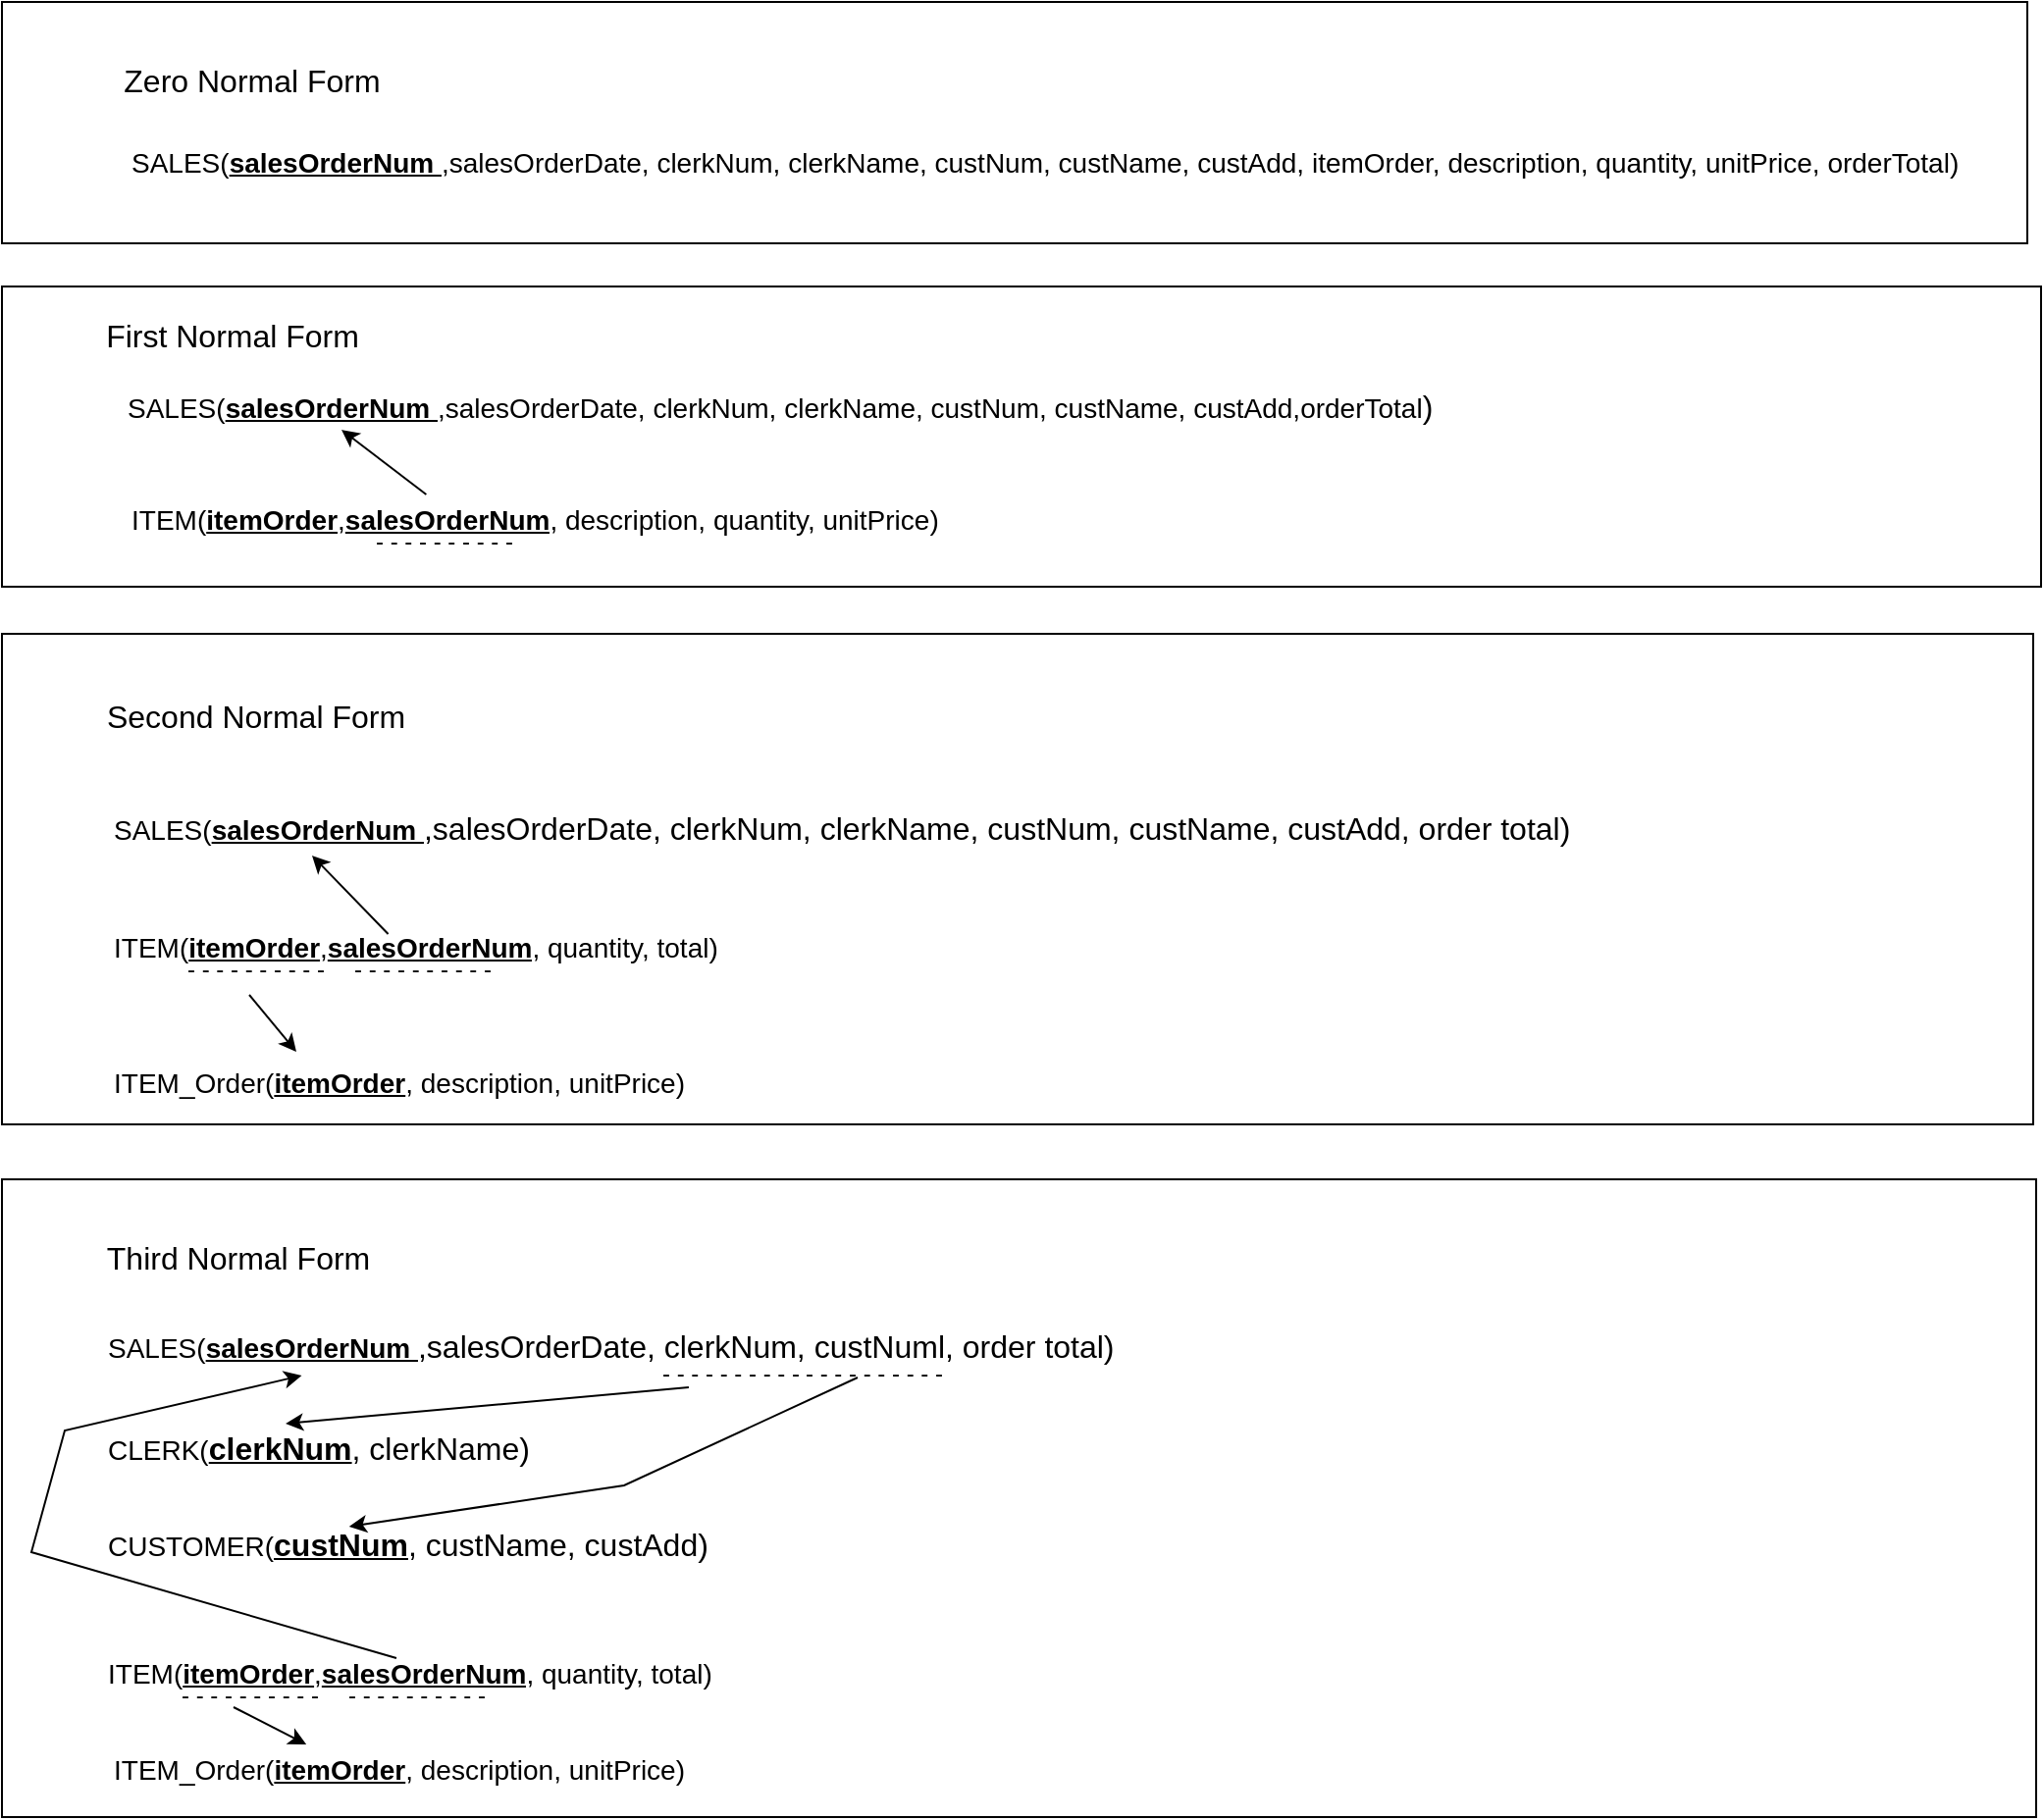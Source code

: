 <mxfile version="22.0.8" type="device" pages="2">
  <diagram name="Page-1" id="eXiEzQVkJy81J5IJlvif">
    <mxGraphModel dx="2487" dy="1729" grid="0" gridSize="10" guides="1" tooltips="1" connect="1" arrows="1" fold="1" page="0" pageScale="1" pageWidth="850" pageHeight="1100" math="0" shadow="0">
      <root>
        <mxCell id="0" />
        <mxCell id="1" parent="0" />
        <mxCell id="ymbQh8h9eZ7FFgEjYsCY-1" value="&lt;font style=&quot;font-size: 14px;&quot;&gt;SALES(&lt;u style=&quot;font-weight: bold;&quot;&gt;salesOrderNum&amp;nbsp;&lt;/u&gt;,salesOrderDate, clerkNum, clerkName, custNum, custName, custAdd, itemOrder, description, quantity, unitPrice, orderTotal)&lt;/font&gt;" style="text;html=1;align=left;verticalAlign=middle;resizable=0;points=[];autosize=1;strokeColor=none;fillColor=none;" vertex="1" parent="1">
          <mxGeometry x="-648" y="-727" width="949" height="29" as="geometry" />
        </mxCell>
        <mxCell id="ymbQh8h9eZ7FFgEjYsCY-4" value="&lt;font size=&quot;3&quot;&gt;Zero Normal Form&lt;/font&gt;" style="text;html=1;align=center;verticalAlign=middle;resizable=0;points=[];autosize=1;strokeColor=none;fillColor=none;" vertex="1" parent="1">
          <mxGeometry x="-660" y="-770" width="149" height="31" as="geometry" />
        </mxCell>
        <mxCell id="ymbQh8h9eZ7FFgEjYsCY-5" value="&lt;font style=&quot;font-size: 14px;&quot;&gt;&lt;span style=&quot;color: rgb(0, 0, 0); font-family: Helvetica; font-style: normal; font-variant-ligatures: normal; font-variant-caps: normal; font-weight: 400; letter-spacing: normal; orphans: 2; text-align: center; text-indent: 0px; text-transform: none; widows: 2; word-spacing: 0px; -webkit-text-stroke-width: 0px; background-color: rgb(255, 255, 255); text-decoration-thickness: initial; text-decoration-style: initial; text-decoration-color: initial; float: none; display: inline !important;&quot;&gt;SALES(&lt;/span&gt;&lt;u style=&quot;border-color: var(--border-color); color: rgb(0, 0, 0); font-family: Helvetica; font-style: normal; font-variant-ligatures: normal; font-variant-caps: normal; letter-spacing: normal; orphans: 2; text-align: center; text-indent: 0px; text-transform: none; widows: 2; word-spacing: 0px; -webkit-text-stroke-width: 0px; background-color: rgb(255, 255, 255); font-weight: bold;&quot;&gt;salesOrderNum&amp;nbsp;&lt;/u&gt;&lt;/font&gt;&lt;span style=&quot;color: rgb(0, 0, 0); font-family: Helvetica; font-style: normal; font-variant-ligatures: normal; font-variant-caps: normal; letter-spacing: normal; orphans: 2; text-align: center; text-indent: 0px; text-transform: none; widows: 2; word-spacing: 0px; -webkit-text-stroke-width: 0px; background-color: rgb(255, 255, 255); text-decoration-thickness: initial; text-decoration-style: initial; text-decoration-color: initial; float: none; display: inline !important;&quot;&gt;&lt;font style=&quot;&quot;&gt;&lt;font style=&quot;font-size: 14px;&quot;&gt;,salesOrderDate, clerkNum, clerkName, custNum, custName, custAdd,&lt;/font&gt;&lt;font style=&quot;font-size: 14px;&quot;&gt;orderTotal&lt;/font&gt;&lt;font size=&quot;3&quot; style=&quot;&quot;&gt;)&lt;br&gt;&lt;br&gt;&lt;br&gt;&lt;br&gt;&lt;/font&gt;&lt;/font&gt;&lt;br&gt;&lt;/span&gt;" style="text;whiteSpace=wrap;html=1;" vertex="1" parent="1">
          <mxGeometry x="-650" y="-604" width="757" height="45" as="geometry" />
        </mxCell>
        <mxCell id="ymbQh8h9eZ7FFgEjYsCY-6" value="&lt;font style=&quot;font-size: 14px;&quot;&gt;&lt;font style=&quot;border-color: var(--border-color); color: rgb(0, 0, 0); font-family: Helvetica; font-style: normal; font-variant-ligatures: normal; font-variant-caps: normal; font-weight: 400; letter-spacing: normal; orphans: 2; text-align: center; text-indent: 0px; text-transform: none; widows: 2; word-spacing: 0px; -webkit-text-stroke-width: 0px; background-color: rgb(255, 255, 255); text-decoration-thickness: initial; text-decoration-style: initial; text-decoration-color: initial;&quot;&gt;ITEM(&lt;b style=&quot;border-color: var(--border-color);&quot;&gt;&lt;u style=&quot;border-color: var(--border-color);&quot;&gt;itemOrder&lt;/u&gt;&lt;/b&gt;,&lt;/font&gt;&lt;u style=&quot;border-color: var(--border-color); color: rgb(0, 0, 0); font-family: Helvetica; font-style: normal; font-variant-ligatures: normal; font-variant-caps: normal; letter-spacing: normal; orphans: 2; text-align: center; text-indent: 0px; text-transform: none; widows: 2; word-spacing: 0px; -webkit-text-stroke-width: 0px; background-color: rgb(255, 255, 255); font-weight: bold;&quot;&gt;salesOrderNum&lt;/u&gt;&lt;font style=&quot;border-color: var(--border-color); color: rgb(0, 0, 0); font-family: Helvetica; font-style: normal; font-variant-ligatures: normal; font-variant-caps: normal; font-weight: 400; letter-spacing: normal; orphans: 2; text-align: center; text-indent: 0px; text-transform: none; widows: 2; word-spacing: 0px; -webkit-text-stroke-width: 0px; background-color: rgb(255, 255, 255); text-decoration-thickness: initial; text-decoration-style: initial; text-decoration-color: initial;&quot;&gt;, description, quantity, unitPrice)&lt;/font&gt;&lt;/font&gt;" style="text;whiteSpace=wrap;html=1;" vertex="1" parent="1">
          <mxGeometry x="-648" y="-545" width="464" height="39" as="geometry" />
        </mxCell>
        <mxCell id="ymbQh8h9eZ7FFgEjYsCY-7" value="&lt;font size=&quot;3&quot;&gt;First Normal Form&lt;/font&gt;" style="text;html=1;align=center;verticalAlign=middle;resizable=0;points=[];autosize=1;strokeColor=none;fillColor=none;" vertex="1" parent="1">
          <mxGeometry x="-669" y="-640" width="147" height="31" as="geometry" />
        </mxCell>
        <mxCell id="ymbQh8h9eZ7FFgEjYsCY-8" value="- - - - - - - - - -" style="text;html=1;align=center;verticalAlign=middle;resizable=0;points=[];autosize=1;strokeColor=none;fillColor=none;" vertex="1" parent="1">
          <mxGeometry x="-531" y="-532" width="88" height="26" as="geometry" />
        </mxCell>
        <mxCell id="ymbQh8h9eZ7FFgEjYsCY-14" value="&lt;font size=&quot;3&quot;&gt;Second Normal Form&lt;/font&gt;" style="text;html=1;align=center;verticalAlign=middle;resizable=0;points=[];autosize=1;strokeColor=none;fillColor=none;" vertex="1" parent="1">
          <mxGeometry x="-668" y="-446" width="170" height="31" as="geometry" />
        </mxCell>
        <mxCell id="ymbQh8h9eZ7FFgEjYsCY-15" value="&lt;font style=&quot;font-size: 14px;&quot;&gt;&lt;span style=&quot;color: rgb(0, 0, 0); font-family: Helvetica; font-style: normal; font-variant-ligatures: normal; font-variant-caps: normal; font-weight: 400; letter-spacing: normal; orphans: 2; text-align: center; text-indent: 0px; text-transform: none; widows: 2; word-spacing: 0px; -webkit-text-stroke-width: 0px; background-color: rgb(255, 255, 255); text-decoration-thickness: initial; text-decoration-style: initial; text-decoration-color: initial; float: none; display: inline !important;&quot;&gt;SALES(&lt;/span&gt;&lt;u style=&quot;border-color: var(--border-color); color: rgb(0, 0, 0); font-family: Helvetica; font-style: normal; font-variant-ligatures: normal; font-variant-caps: normal; letter-spacing: normal; orphans: 2; text-align: center; text-indent: 0px; text-transform: none; widows: 2; word-spacing: 0px; -webkit-text-stroke-width: 0px; background-color: rgb(255, 255, 255); font-weight: bold;&quot;&gt;salesOrderNum&amp;nbsp;&lt;/u&gt;&lt;/font&gt;&lt;span style=&quot;color: rgb(0, 0, 0); font-family: Helvetica; font-style: normal; font-variant-ligatures: normal; font-variant-caps: normal; letter-spacing: normal; orphans: 2; text-align: center; text-indent: 0px; text-transform: none; widows: 2; word-spacing: 0px; -webkit-text-stroke-width: 0px; background-color: rgb(255, 255, 255); text-decoration-thickness: initial; text-decoration-style: initial; text-decoration-color: initial; float: none; display: inline !important;&quot;&gt;&lt;font style=&quot;&quot;&gt;&lt;font size=&quot;3&quot; style=&quot;&quot;&gt;,salesOrderDate, clerkNum, clerkName, custNum, custName, custAdd, order total)&lt;br&gt;&lt;br&gt;&lt;br&gt;&lt;br&gt;&lt;/font&gt;&lt;/font&gt;&lt;br&gt;&lt;/span&gt;" style="text;whiteSpace=wrap;html=1;" vertex="1" parent="1">
          <mxGeometry x="-657" y="-389" width="810" height="45" as="geometry" />
        </mxCell>
        <mxCell id="ymbQh8h9eZ7FFgEjYsCY-16" value="&lt;font style=&quot;font-size: 14px;&quot;&gt;&lt;font style=&quot;border-color: var(--border-color); color: rgb(0, 0, 0); font-family: Helvetica; font-style: normal; font-variant-ligatures: normal; font-variant-caps: normal; font-weight: 400; letter-spacing: normal; orphans: 2; text-align: center; text-indent: 0px; text-transform: none; widows: 2; word-spacing: 0px; -webkit-text-stroke-width: 0px; background-color: rgb(255, 255, 255); text-decoration-thickness: initial; text-decoration-style: initial; text-decoration-color: initial;&quot;&gt;ITEM_Order(&lt;b style=&quot;border-color: var(--border-color);&quot;&gt;&lt;u style=&quot;border-color: var(--border-color);&quot;&gt;itemOrder&lt;/u&gt;&lt;/b&gt;&lt;/font&gt;&lt;font style=&quot;border-color: var(--border-color); color: rgb(0, 0, 0); font-family: Helvetica; font-style: normal; font-variant-ligatures: normal; font-variant-caps: normal; font-weight: 400; letter-spacing: normal; orphans: 2; text-align: center; text-indent: 0px; text-transform: none; widows: 2; word-spacing: 0px; -webkit-text-stroke-width: 0px; background-color: rgb(255, 255, 255); text-decoration-thickness: initial; text-decoration-style: initial; text-decoration-color: initial;&quot;&gt;, description, unitPrice)&lt;/font&gt;&lt;/font&gt;" style="text;whiteSpace=wrap;html=1;" vertex="1" parent="1">
          <mxGeometry x="-657" y="-258" width="439" height="39" as="geometry" />
        </mxCell>
        <mxCell id="ymbQh8h9eZ7FFgEjYsCY-17" value="&lt;font style=&quot;font-size: 14px;&quot;&gt;&lt;font style=&quot;border-color: var(--border-color); color: rgb(0, 0, 0); font-family: Helvetica; font-style: normal; font-variant-ligatures: normal; font-variant-caps: normal; font-weight: 400; letter-spacing: normal; orphans: 2; text-align: center; text-indent: 0px; text-transform: none; widows: 2; word-spacing: 0px; -webkit-text-stroke-width: 0px; background-color: rgb(255, 255, 255); text-decoration-thickness: initial; text-decoration-style: initial; text-decoration-color: initial;&quot;&gt;ITEM(&lt;b style=&quot;border-color: var(--border-color);&quot;&gt;&lt;u style=&quot;border-color: var(--border-color);&quot;&gt;itemOrder&lt;/u&gt;&lt;/b&gt;,&lt;/font&gt;&lt;u style=&quot;border-color: var(--border-color); color: rgb(0, 0, 0); font-family: Helvetica; font-style: normal; font-variant-ligatures: normal; font-variant-caps: normal; letter-spacing: normal; orphans: 2; text-align: center; text-indent: 0px; text-transform: none; widows: 2; word-spacing: 0px; -webkit-text-stroke-width: 0px; background-color: rgb(255, 255, 255); font-weight: bold;&quot;&gt;salesOrderNum&lt;/u&gt;&lt;font style=&quot;border-color: var(--border-color); color: rgb(0, 0, 0); font-family: Helvetica; font-style: normal; font-variant-ligatures: normal; font-variant-caps: normal; font-weight: 400; letter-spacing: normal; orphans: 2; text-align: center; text-indent: 0px; text-transform: none; widows: 2; word-spacing: 0px; -webkit-text-stroke-width: 0px; background-color: rgb(255, 255, 255); text-decoration-thickness: initial; text-decoration-style: initial; text-decoration-color: initial;&quot;&gt;, quantity, total)&lt;/font&gt;&lt;/font&gt;" style="text;whiteSpace=wrap;html=1;" vertex="1" parent="1">
          <mxGeometry x="-657" y="-327" width="439" height="39" as="geometry" />
        </mxCell>
        <mxCell id="ymbQh8h9eZ7FFgEjYsCY-18" value="- - - - - - - - - -" style="text;html=1;align=center;verticalAlign=middle;resizable=0;points=[];autosize=1;strokeColor=none;fillColor=none;" vertex="1" parent="1">
          <mxGeometry x="-542" y="-314" width="88" height="26" as="geometry" />
        </mxCell>
        <mxCell id="ymbQh8h9eZ7FFgEjYsCY-19" value="- - - - - - - - - -" style="text;html=1;align=center;verticalAlign=middle;resizable=0;points=[];autosize=1;strokeColor=none;fillColor=none;" vertex="1" parent="1">
          <mxGeometry x="-627" y="-314" width="88" height="26" as="geometry" />
        </mxCell>
        <mxCell id="ymbQh8h9eZ7FFgEjYsCY-20" value="&lt;font size=&quot;3&quot;&gt;Third Normal Form&lt;/font&gt;" style="text;html=1;align=center;verticalAlign=middle;resizable=0;points=[];autosize=1;strokeColor=none;fillColor=none;" vertex="1" parent="1">
          <mxGeometry x="-668" y="-170" width="152" height="31" as="geometry" />
        </mxCell>
        <mxCell id="ymbQh8h9eZ7FFgEjYsCY-21" value="&lt;font style=&quot;font-size: 14px;&quot;&gt;&lt;span style=&quot;color: rgb(0, 0, 0); font-family: Helvetica; font-style: normal; font-variant-ligatures: normal; font-variant-caps: normal; font-weight: 400; letter-spacing: normal; orphans: 2; text-align: center; text-indent: 0px; text-transform: none; widows: 2; word-spacing: 0px; -webkit-text-stroke-width: 0px; background-color: rgb(255, 255, 255); text-decoration-thickness: initial; text-decoration-style: initial; text-decoration-color: initial; float: none; display: inline !important;&quot;&gt;SALES(&lt;/span&gt;&lt;u style=&quot;border-color: var(--border-color); color: rgb(0, 0, 0); font-family: Helvetica; font-style: normal; font-variant-ligatures: normal; font-variant-caps: normal; letter-spacing: normal; orphans: 2; text-align: center; text-indent: 0px; text-transform: none; widows: 2; word-spacing: 0px; -webkit-text-stroke-width: 0px; background-color: rgb(255, 255, 255); font-weight: bold;&quot;&gt;salesOrderNum&amp;nbsp;&lt;/u&gt;&lt;/font&gt;&lt;span style=&quot;color: rgb(0, 0, 0); font-family: Helvetica; font-style: normal; font-variant-ligatures: normal; font-variant-caps: normal; letter-spacing: normal; orphans: 2; text-align: center; text-indent: 0px; text-transform: none; widows: 2; word-spacing: 0px; -webkit-text-stroke-width: 0px; background-color: rgb(255, 255, 255); text-decoration-thickness: initial; text-decoration-style: initial; text-decoration-color: initial; float: none; display: inline !important;&quot;&gt;&lt;font style=&quot;&quot;&gt;&lt;font size=&quot;3&quot; style=&quot;&quot;&gt;,salesOrderDate, clerkNum, custNuml, order total)&lt;br&gt;&lt;br&gt;&lt;br&gt;&lt;br&gt;&lt;/font&gt;&lt;/font&gt;&lt;br&gt;&lt;/span&gt;" style="text;whiteSpace=wrap;html=1;" vertex="1" parent="1">
          <mxGeometry x="-660" y="-125" width="690" height="45" as="geometry" />
        </mxCell>
        <mxCell id="ymbQh8h9eZ7FFgEjYsCY-22" value="&lt;font style=&quot;font-size: 14px;&quot;&gt;&lt;span style=&quot;color: rgb(0, 0, 0); font-family: Helvetica; font-style: normal; font-variant-ligatures: normal; font-variant-caps: normal; font-weight: 400; letter-spacing: normal; orphans: 2; text-align: center; text-indent: 0px; text-transform: none; widows: 2; word-spacing: 0px; -webkit-text-stroke-width: 0px; background-color: rgb(255, 255, 255); text-decoration-thickness: initial; text-decoration-style: initial; text-decoration-color: initial; float: none; display: inline !important;&quot;&gt;CUSTOMER(&lt;/span&gt;&lt;/font&gt;&lt;span style=&quot;color: rgb(0, 0, 0); font-family: Helvetica; font-style: normal; font-variant-ligatures: normal; font-variant-caps: normal; letter-spacing: normal; orphans: 2; text-align: center; text-indent: 0px; text-transform: none; widows: 2; word-spacing: 0px; -webkit-text-stroke-width: 0px; background-color: rgb(255, 255, 255); text-decoration-thickness: initial; text-decoration-style: initial; text-decoration-color: initial; float: none; display: inline !important;&quot;&gt;&lt;font style=&quot;&quot;&gt;&lt;font size=&quot;3&quot; style=&quot;&quot;&gt;&lt;u&gt;&lt;b&gt;custNum&lt;/b&gt;&lt;/u&gt;, custName, custAdd)&lt;br&gt;&lt;br&gt;&lt;br&gt;&lt;br&gt;&lt;/font&gt;&lt;/font&gt;&lt;br&gt;&lt;/span&gt;" style="text;whiteSpace=wrap;html=1;" vertex="1" parent="1">
          <mxGeometry x="-660" y="-24" width="690" height="45" as="geometry" />
        </mxCell>
        <mxCell id="ymbQh8h9eZ7FFgEjYsCY-23" value="- - - - - - - - - -" style="text;html=1;align=center;verticalAlign=middle;resizable=0;points=[];autosize=1;strokeColor=none;fillColor=none;" vertex="1" parent="1">
          <mxGeometry x="-312" y="-108" width="88" height="26" as="geometry" />
        </mxCell>
        <mxCell id="ymbQh8h9eZ7FFgEjYsCY-24" value="&lt;font style=&quot;font-size: 14px;&quot;&gt;&lt;span style=&quot;color: rgb(0, 0, 0); font-family: Helvetica; font-style: normal; font-variant-ligatures: normal; font-variant-caps: normal; font-weight: 400; letter-spacing: normal; orphans: 2; text-align: center; text-indent: 0px; text-transform: none; widows: 2; word-spacing: 0px; -webkit-text-stroke-width: 0px; background-color: rgb(255, 255, 255); text-decoration-thickness: initial; text-decoration-style: initial; text-decoration-color: initial; float: none; display: inline !important;&quot;&gt;CLERK(&lt;/span&gt;&lt;/font&gt;&lt;span style=&quot;color: rgb(0, 0, 0); font-family: Helvetica; font-style: normal; font-variant-ligatures: normal; font-variant-caps: normal; letter-spacing: normal; orphans: 2; text-align: center; text-indent: 0px; text-transform: none; widows: 2; word-spacing: 0px; -webkit-text-stroke-width: 0px; background-color: rgb(255, 255, 255); text-decoration-thickness: initial; text-decoration-style: initial; text-decoration-color: initial; float: none; display: inline !important;&quot;&gt;&lt;font style=&quot;&quot;&gt;&lt;font size=&quot;3&quot; style=&quot;&quot;&gt;&lt;b&gt;&lt;u&gt;clerkNum&lt;/u&gt;&lt;/b&gt;, clerkName)&lt;br&gt;&lt;br&gt;&lt;br&gt;&lt;br&gt;&lt;/font&gt;&lt;/font&gt;&lt;br&gt;&lt;/span&gt;" style="text;whiteSpace=wrap;html=1;" vertex="1" parent="1">
          <mxGeometry x="-660" y="-73" width="690" height="45" as="geometry" />
        </mxCell>
        <mxCell id="ymbQh8h9eZ7FFgEjYsCY-25" value="- - - - - - - - - -" style="text;html=1;align=center;verticalAlign=middle;resizable=0;points=[];autosize=1;strokeColor=none;fillColor=none;" vertex="1" parent="1">
          <mxGeometry x="-385" y="-108" width="88" height="26" as="geometry" />
        </mxCell>
        <mxCell id="ymbQh8h9eZ7FFgEjYsCY-26" value="&lt;font style=&quot;font-size: 14px;&quot;&gt;&lt;font style=&quot;border-color: var(--border-color); color: rgb(0, 0, 0); font-family: Helvetica; font-style: normal; font-variant-ligatures: normal; font-variant-caps: normal; font-weight: 400; letter-spacing: normal; orphans: 2; text-align: center; text-indent: 0px; text-transform: none; widows: 2; word-spacing: 0px; -webkit-text-stroke-width: 0px; background-color: rgb(255, 255, 255); text-decoration-thickness: initial; text-decoration-style: initial; text-decoration-color: initial;&quot;&gt;ITEM(&lt;b style=&quot;border-color: var(--border-color);&quot;&gt;&lt;u style=&quot;border-color: var(--border-color);&quot;&gt;itemOrder&lt;/u&gt;&lt;/b&gt;,&lt;/font&gt;&lt;u style=&quot;border-color: var(--border-color); color: rgb(0, 0, 0); font-family: Helvetica; font-style: normal; font-variant-ligatures: normal; font-variant-caps: normal; letter-spacing: normal; orphans: 2; text-align: center; text-indent: 0px; text-transform: none; widows: 2; word-spacing: 0px; -webkit-text-stroke-width: 0px; background-color: rgb(255, 255, 255); font-weight: bold;&quot;&gt;salesOrderNum&lt;/u&gt;&lt;font style=&quot;border-color: var(--border-color); color: rgb(0, 0, 0); font-family: Helvetica; font-style: normal; font-variant-ligatures: normal; font-variant-caps: normal; font-weight: 400; letter-spacing: normal; orphans: 2; text-align: center; text-indent: 0px; text-transform: none; widows: 2; word-spacing: 0px; -webkit-text-stroke-width: 0px; background-color: rgb(255, 255, 255); text-decoration-thickness: initial; text-decoration-style: initial; text-decoration-color: initial;&quot;&gt;, quantity, total)&lt;/font&gt;&lt;/font&gt;" style="text;whiteSpace=wrap;html=1;" vertex="1" parent="1">
          <mxGeometry x="-660" y="43" width="439" height="39" as="geometry" />
        </mxCell>
        <mxCell id="ymbQh8h9eZ7FFgEjYsCY-27" value="- - - - - - - - - -" style="text;html=1;align=center;verticalAlign=middle;resizable=0;points=[];autosize=1;strokeColor=none;fillColor=none;" vertex="1" parent="1">
          <mxGeometry x="-545" y="56" width="88" height="26" as="geometry" />
        </mxCell>
        <mxCell id="ymbQh8h9eZ7FFgEjYsCY-28" value="- - - - - - - - - -" style="text;html=1;align=center;verticalAlign=middle;resizable=0;points=[];autosize=1;strokeColor=none;fillColor=none;" vertex="1" parent="1">
          <mxGeometry x="-630" y="56" width="88" height="26" as="geometry" />
        </mxCell>
        <mxCell id="ymbQh8h9eZ7FFgEjYsCY-29" value="&lt;font style=&quot;font-size: 14px;&quot;&gt;&lt;font style=&quot;border-color: var(--border-color); color: rgb(0, 0, 0); font-family: Helvetica; font-style: normal; font-variant-ligatures: normal; font-variant-caps: normal; font-weight: 400; letter-spacing: normal; orphans: 2; text-align: center; text-indent: 0px; text-transform: none; widows: 2; word-spacing: 0px; -webkit-text-stroke-width: 0px; background-color: rgb(255, 255, 255); text-decoration-thickness: initial; text-decoration-style: initial; text-decoration-color: initial;&quot;&gt;ITEM_Order(&lt;b style=&quot;border-color: var(--border-color);&quot;&gt;&lt;u style=&quot;border-color: var(--border-color);&quot;&gt;itemOrder&lt;/u&gt;&lt;/b&gt;&lt;/font&gt;&lt;font style=&quot;border-color: var(--border-color); color: rgb(0, 0, 0); font-family: Helvetica; font-style: normal; font-variant-ligatures: normal; font-variant-caps: normal; font-weight: 400; letter-spacing: normal; orphans: 2; text-align: center; text-indent: 0px; text-transform: none; widows: 2; word-spacing: 0px; -webkit-text-stroke-width: 0px; background-color: rgb(255, 255, 255); text-decoration-thickness: initial; text-decoration-style: initial; text-decoration-color: initial;&quot;&gt;, description, unitPrice)&lt;/font&gt;&lt;/font&gt;" style="text;whiteSpace=wrap;html=1;" vertex="1" parent="1">
          <mxGeometry x="-657" y="92" width="439" height="39" as="geometry" />
        </mxCell>
        <mxCell id="ymbQh8h9eZ7FFgEjYsCY-30" value="" style="rounded=0;whiteSpace=wrap;html=1;fillColor=none;" vertex="1" parent="1">
          <mxGeometry x="-712" y="-794" width="1032" height="123" as="geometry" />
        </mxCell>
        <mxCell id="ymbQh8h9eZ7FFgEjYsCY-31" value="" style="rounded=0;whiteSpace=wrap;html=1;fillColor=none;strokeColor=default;" vertex="1" parent="1">
          <mxGeometry x="-712" y="-649" width="1039" height="153" as="geometry" />
        </mxCell>
        <mxCell id="ymbQh8h9eZ7FFgEjYsCY-32" value="" style="rounded=0;whiteSpace=wrap;html=1;fillColor=none;" vertex="1" parent="1">
          <mxGeometry x="-712" y="-472" width="1035" height="250" as="geometry" />
        </mxCell>
        <mxCell id="ymbQh8h9eZ7FFgEjYsCY-33" value="" style="rounded=0;whiteSpace=wrap;html=1;fillColor=none;" vertex="1" parent="1">
          <mxGeometry x="-712" y="-194" width="1036.5" height="325" as="geometry" />
        </mxCell>
        <mxCell id="ymbQh8h9eZ7FFgEjYsCY-34" value="" style="edgeStyle=none;orthogonalLoop=1;jettySize=auto;html=1;rounded=0;exitX=0.328;exitY=0.051;exitDx=0;exitDy=0;exitPerimeter=0;" edge="1" parent="1" source="ymbQh8h9eZ7FFgEjYsCY-6">
          <mxGeometry width="80" relative="1" as="geometry">
            <mxPoint x="-492" y="-547" as="sourcePoint" />
            <mxPoint x="-539" y="-576" as="targetPoint" />
            <Array as="points" />
          </mxGeometry>
        </mxCell>
        <mxCell id="ymbQh8h9eZ7FFgEjYsCY-35" value="" style="edgeStyle=none;orthogonalLoop=1;jettySize=auto;html=1;rounded=0;exitX=0.323;exitY=0.205;exitDx=0;exitDy=0;exitPerimeter=0;" edge="1" parent="1" source="ymbQh8h9eZ7FFgEjYsCY-17">
          <mxGeometry width="80" relative="1" as="geometry">
            <mxPoint x="-500" y="-329" as="sourcePoint" />
            <mxPoint x="-554" y="-359" as="targetPoint" />
            <Array as="points" />
          </mxGeometry>
        </mxCell>
        <mxCell id="ymbQh8h9eZ7FFgEjYsCY-36" value="" style="edgeStyle=none;orthogonalLoop=1;jettySize=auto;html=1;rounded=0;entryX=0.466;entryY=1;entryDx=0;entryDy=0;entryPerimeter=0;exitX=0.466;exitY=1;exitDx=0;exitDy=0;exitPerimeter=0;" edge="1" parent="1" source="ymbQh8h9eZ7FFgEjYsCY-19">
          <mxGeometry width="80" relative="1" as="geometry">
            <mxPoint x="-590" y="-290" as="sourcePoint" />
            <mxPoint x="-562" y="-259" as="targetPoint" />
            <Array as="points" />
          </mxGeometry>
        </mxCell>
        <mxCell id="ymbQh8h9eZ7FFgEjYsCY-37" value="" style="edgeStyle=none;orthogonalLoop=1;jettySize=auto;html=1;rounded=0;exitX=0.228;exitY=0.051;exitDx=0;exitDy=0;exitPerimeter=0;entryX=0.228;entryY=0.051;entryDx=0;entryDy=0;entryPerimeter=0;" edge="1" parent="1" target="ymbQh8h9eZ7FFgEjYsCY-29">
          <mxGeometry width="80" relative="1" as="geometry">
            <mxPoint x="-594" y="75" as="sourcePoint" />
            <mxPoint x="-533" y="95" as="targetPoint" />
            <Array as="points" />
          </mxGeometry>
        </mxCell>
        <mxCell id="ymbQh8h9eZ7FFgEjYsCY-40" value="" style="edgeStyle=none;orthogonalLoop=1;jettySize=auto;html=1;rounded=0;exitX=0.261;exitY=0.769;exitDx=0;exitDy=0;exitPerimeter=0;entryX=0.261;entryY=0.769;entryDx=0;entryDy=0;entryPerimeter=0;" edge="1" parent="1" source="ymbQh8h9eZ7FFgEjYsCY-25">
          <mxGeometry width="80" relative="1" as="geometry">
            <mxPoint x="-616.52" y="-120.5" as="sourcePoint" />
            <mxPoint x="-567.478" y="-69.508" as="targetPoint" />
            <Array as="points" />
          </mxGeometry>
        </mxCell>
        <mxCell id="ymbQh8h9eZ7FFgEjYsCY-41" value="" style="edgeStyle=none;orthogonalLoop=1;jettySize=auto;html=1;rounded=0;exitX=0.409;exitY=0.577;exitDx=0;exitDy=0;exitPerimeter=0;entryX=0.181;entryY=1.244;entryDx=0;entryDy=0;entryPerimeter=0;" edge="1" parent="1" source="ymbQh8h9eZ7FFgEjYsCY-23" target="ymbQh8h9eZ7FFgEjYsCY-24">
          <mxGeometry width="80" relative="1" as="geometry">
            <mxPoint x="-352" y="-78" as="sourcePoint" />
            <mxPoint x="-557.478" y="-59.508" as="targetPoint" />
            <Array as="points">
              <mxPoint x="-395" y="-38" />
            </Array>
          </mxGeometry>
        </mxCell>
        <mxCell id="ymbQh8h9eZ7FFgEjYsCY-42" value="" style="edgeStyle=none;orthogonalLoop=1;jettySize=auto;html=1;rounded=0;exitX=0.352;exitY=-0.154;exitDx=0;exitDy=0;exitPerimeter=0;entryX=0.146;entryY=0.689;entryDx=0;entryDy=0;entryPerimeter=0;" edge="1" parent="1" target="ymbQh8h9eZ7FFgEjYsCY-21">
          <mxGeometry width="80" relative="1" as="geometry">
            <mxPoint x="-511.004" y="49.996" as="sourcePoint" />
            <mxPoint x="-695.98" y="-185" as="targetPoint" />
            <Array as="points">
              <mxPoint x="-697" y="-4" />
              <mxPoint x="-680" y="-66" />
            </Array>
          </mxGeometry>
        </mxCell>
      </root>
    </mxGraphModel>
  </diagram>
  <diagram id="-BtLmU5Jqx7sqH-6rxnb" name="Page-2">
    <mxGraphModel dx="2234" dy="1590" grid="0" gridSize="10" guides="1" tooltips="1" connect="1" arrows="1" fold="1" page="0" pageScale="1" pageWidth="850" pageHeight="1100" math="0" shadow="0">
      <root>
        <mxCell id="0" />
        <mxCell id="1" parent="0" />
        <mxCell id="KhaQjtgVujaaFW3eqKjG-1" value="&lt;font style=&quot;font-size: 14px;&quot;&gt;DEPARTMENT(&lt;b&gt;&lt;u&gt;depNum&amp;nbsp;&lt;/u&gt;&lt;/b&gt;, deptName, location, mgrName, mgrID, telExtn, custID, custName, dateComp, natureComp)&lt;/font&gt;" style="text;html=1;align=left;verticalAlign=middle;resizable=0;points=[];autosize=1;strokeColor=none;fillColor=none;" vertex="1" parent="1">
          <mxGeometry x="-569" y="-667" width="752" height="29" as="geometry" />
        </mxCell>
        <mxCell id="KhaQjtgVujaaFW3eqKjG-2" value="&lt;font size=&quot;3&quot;&gt;Zero Normal Form&lt;/font&gt;" style="text;html=1;align=center;verticalAlign=middle;resizable=0;points=[];autosize=1;strokeColor=none;fillColor=none;" vertex="1" parent="1">
          <mxGeometry x="-581" y="-710" width="149" height="31" as="geometry" />
        </mxCell>
        <mxCell id="KhaQjtgVujaaFW3eqKjG-3" value="&lt;font size=&quot;3&quot;&gt;First Normal Form&lt;/font&gt;" style="text;html=1;align=center;verticalAlign=middle;resizable=0;points=[];autosize=1;strokeColor=none;fillColor=none;" vertex="1" parent="1">
          <mxGeometry x="-569" y="-579" width="147" height="31" as="geometry" />
        </mxCell>
        <mxCell id="KhaQjtgVujaaFW3eqKjG-4" value="&lt;font style=&quot;font-size: 14px;&quot;&gt;DEPARTMENT(&lt;b&gt;&lt;u&gt;depNum&amp;nbsp;&lt;/u&gt;&lt;/b&gt;, deptName, location, mgrName, mgrID, telExtn)&lt;/font&gt;" style="text;html=1;align=left;verticalAlign=middle;resizable=0;points=[];autosize=1;strokeColor=none;fillColor=none;" vertex="1" parent="1">
          <mxGeometry x="-563" y="-534" width="477" height="29" as="geometry" />
        </mxCell>
        <mxCell id="KhaQjtgVujaaFW3eqKjG-5" value="&lt;font style=&quot;font-size: 14px;&quot;&gt;CUSTOMER_COMP(&lt;b&gt;&lt;u&gt;depNum&amp;nbsp;&lt;/u&gt;&lt;/b&gt;, &lt;b&gt;&lt;u&gt;custID&lt;/u&gt;&lt;/b&gt;, custName, dateComp, natureComp)&lt;/font&gt;" style="text;html=1;align=left;verticalAlign=middle;resizable=0;points=[];autosize=1;strokeColor=none;fillColor=none;" vertex="1" parent="1">
          <mxGeometry x="-563" y="-489" width="495" height="29" as="geometry" />
        </mxCell>
        <mxCell id="KhaQjtgVujaaFW3eqKjG-6" value="- - - - - - -" style="text;html=1;align=center;verticalAlign=middle;resizable=0;points=[];autosize=1;strokeColor=none;fillColor=none;" vertex="1" parent="1">
          <mxGeometry x="-372" y="-312" width="66" height="26" as="geometry" />
        </mxCell>
        <mxCell id="-3SkrQ0MuFuVpgwUobAi-1" value="" style="edgeStyle=none;orthogonalLoop=1;jettySize=auto;html=1;rounded=0;entryX=0.255;entryY=0.759;entryDx=0;entryDy=0;entryPerimeter=0;exitX=0.291;exitY=0.241;exitDx=0;exitDy=0;exitPerimeter=0;" edge="1" parent="1" source="KhaQjtgVujaaFW3eqKjG-5" target="KhaQjtgVujaaFW3eqKjG-4">
          <mxGeometry width="80" relative="1" as="geometry">
            <mxPoint x="-153" y="-542" as="sourcePoint" />
            <mxPoint x="-73" y="-542" as="targetPoint" />
            <Array as="points" />
          </mxGeometry>
        </mxCell>
        <mxCell id="0pO6Y-J2jVbt_p49kiR6-1" value="&lt;font size=&quot;3&quot;&gt;Second Normal Form&lt;/font&gt;" style="text;html=1;align=left;verticalAlign=middle;resizable=0;points=[];autosize=1;strokeColor=none;fillColor=none;" vertex="1" parent="1">
          <mxGeometry x="-574" y="-399" width="170" height="31" as="geometry" />
        </mxCell>
        <mxCell id="0pO6Y-J2jVbt_p49kiR6-2" value="&lt;font style=&quot;font-size: 14px;&quot;&gt;DEPARTMENT(&lt;b&gt;&lt;u&gt;depNum&amp;nbsp;&lt;/u&gt;&lt;/b&gt;, deptName, location, mgrName, mgrID, telExtn)&lt;/font&gt;" style="text;html=1;align=left;verticalAlign=middle;resizable=0;points=[];autosize=1;strokeColor=none;fillColor=none;" vertex="1" parent="1">
          <mxGeometry x="-567" y="-359" width="477" height="29" as="geometry" />
        </mxCell>
        <mxCell id="0pO6Y-J2jVbt_p49kiR6-5" value="- - - - - - -" style="text;html=1;align=center;verticalAlign=middle;resizable=0;points=[];autosize=1;strokeColor=none;fillColor=none;" vertex="1" parent="1">
          <mxGeometry x="-431" y="-303" width="66" height="26" as="geometry" />
        </mxCell>
        <mxCell id="0pO6Y-J2jVbt_p49kiR6-6" value="&lt;font style=&quot;font-size: 14px;&quot;&gt;CUSTOMER_COMP(&lt;b&gt;&lt;u&gt;depNum&amp;nbsp;&lt;/u&gt;&lt;/b&gt;, &lt;b&gt;&lt;u&gt;custID&lt;/u&gt;&lt;/b&gt;, dateComp, natureComp)&lt;/font&gt;" style="text;html=1;align=left;verticalAlign=middle;resizable=0;points=[];autosize=1;strokeColor=none;fillColor=none;" vertex="1" parent="1">
          <mxGeometry x="-567" y="-318" width="425" height="29" as="geometry" />
        </mxCell>
        <mxCell id="0pO6Y-J2jVbt_p49kiR6-7" value="&lt;font style=&quot;font-size: 14px;&quot;&gt;CUSTOMER(&amp;nbsp;&lt;b&gt;&lt;u&gt;custID&lt;/u&gt;&lt;/b&gt;, custName)&lt;/font&gt;" style="text;html=1;align=left;verticalAlign=middle;resizable=0;points=[];autosize=1;strokeColor=none;fillColor=none;" vertex="1" parent="1">
          <mxGeometry x="-567" y="-272" width="225" height="29" as="geometry" />
        </mxCell>
        <mxCell id="0pO6Y-J2jVbt_p49kiR6-9" value="" style="edgeStyle=none;orthogonalLoop=1;jettySize=auto;html=1;rounded=0;entryX=0.289;entryY=0.987;entryDx=0;entryDy=0;entryPerimeter=0;" edge="1" parent="1" target="0pO6Y-J2jVbt_p49kiR6-2">
          <mxGeometry width="80" relative="1" as="geometry">
            <mxPoint x="-413" y="-312" as="sourcePoint" />
            <mxPoint x="-463" y="-384" as="targetPoint" />
            <Array as="points" />
          </mxGeometry>
        </mxCell>
        <mxCell id="-8L239sYJrWdieUZsqW0-1" value="&lt;font size=&quot;3&quot;&gt;Third Normal Form&lt;/font&gt;" style="text;html=1;align=left;verticalAlign=middle;resizable=0;points=[];autosize=1;strokeColor=none;fillColor=none;" vertex="1" parent="1">
          <mxGeometry x="-579" y="-186" width="152" height="31" as="geometry" />
        </mxCell>
        <mxCell id="-8L239sYJrWdieUZsqW0-2" value="&lt;font style=&quot;font-size: 14px;&quot;&gt;DEPARTMENT(&lt;b&gt;&lt;u&gt;depNum&amp;nbsp;&lt;/u&gt;&lt;/b&gt;, deptName, location, mgrID, telExtn)&lt;/font&gt;" style="text;html=1;align=left;verticalAlign=middle;resizable=0;points=[];autosize=1;strokeColor=none;fillColor=none;" vertex="1" parent="1">
          <mxGeometry x="-572" y="-146" width="407" height="29" as="geometry" />
        </mxCell>
        <mxCell id="-8L239sYJrWdieUZsqW0-3" value="&lt;font style=&quot;font-size: 14px;&quot;&gt;MANGER(mgrName, &lt;b&gt;&lt;u&gt;mgrID&lt;/u&gt;&lt;/b&gt;&amp;nbsp;)&lt;/font&gt;" style="text;html=1;align=left;verticalAlign=middle;resizable=0;points=[];autosize=1;strokeColor=none;fillColor=none;" vertex="1" parent="1">
          <mxGeometry x="-574" y="-102" width="202" height="29" as="geometry" />
        </mxCell>
        <mxCell id="-8L239sYJrWdieUZsqW0-4" value="- - - - - - -" style="text;html=1;align=center;verticalAlign=middle;resizable=0;points=[];autosize=1;strokeColor=none;fillColor=none;" vertex="1" parent="1">
          <mxGeometry x="-374" y="-303" width="66" height="26" as="geometry" />
        </mxCell>
        <mxCell id="-8L239sYJrWdieUZsqW0-5" value="" style="edgeStyle=none;orthogonalLoop=1;jettySize=auto;html=1;rounded=0;entryX=0.494;entryY=0.052;entryDx=0;entryDy=0;entryPerimeter=0;exitX=0.371;exitY=1.135;exitDx=0;exitDy=0;exitPerimeter=0;" edge="1" parent="1" source="KhaQjtgVujaaFW3eqKjG-6" target="0pO6Y-J2jVbt_p49kiR6-7">
          <mxGeometry width="80" relative="1" as="geometry">
            <mxPoint x="-354" y="-309" as="sourcePoint" />
            <mxPoint x="-376" y="-339" as="targetPoint" />
            <Array as="points" />
          </mxGeometry>
        </mxCell>
        <mxCell id="-8L239sYJrWdieUZsqW0-6" value="- - - - - - -" style="text;html=1;align=center;verticalAlign=middle;resizable=0;points=[];autosize=1;strokeColor=none;fillColor=none;" vertex="1" parent="1">
          <mxGeometry x="-286" y="-133" width="66" height="26" as="geometry" />
        </mxCell>
        <mxCell id="-8L239sYJrWdieUZsqW0-8" value="" style="edgeStyle=none;orthogonalLoop=1;jettySize=auto;html=1;rounded=0;entryX=0.871;entryY=0.207;entryDx=0;entryDy=0;entryPerimeter=0;exitX=0.258;exitY=0.731;exitDx=0;exitDy=0;exitPerimeter=0;" edge="1" parent="1" source="-8L239sYJrWdieUZsqW0-6" target="-8L239sYJrWdieUZsqW0-3">
          <mxGeometry width="80" relative="1" as="geometry">
            <mxPoint x="-121" y="-26" as="sourcePoint" />
            <mxPoint x="-467" y="-37" as="targetPoint" />
            <Array as="points" />
          </mxGeometry>
        </mxCell>
        <mxCell id="-8L239sYJrWdieUZsqW0-9" value="&lt;font style=&quot;font-size: 14px;&quot;&gt;CUSTOMER_COMP(&lt;b&gt;&lt;u&gt;depNum&amp;nbsp;&lt;/u&gt;&lt;/b&gt;, &lt;b&gt;&lt;u&gt;custID&lt;/u&gt;&lt;/b&gt;, dateComp, natureComp)&lt;/font&gt;" style="text;html=1;align=left;verticalAlign=middle;resizable=0;points=[];autosize=1;strokeColor=none;fillColor=none;" vertex="1" parent="1">
          <mxGeometry x="-572" y="-54" width="425" height="29" as="geometry" />
        </mxCell>
        <mxCell id="-8L239sYJrWdieUZsqW0-10" value="&lt;font style=&quot;font-size: 14px;&quot;&gt;CUSTOMER(&amp;nbsp;&lt;b&gt;&lt;u&gt;custID&lt;/u&gt;&lt;/b&gt;, custName)&lt;/font&gt;" style="text;html=1;align=left;verticalAlign=middle;resizable=0;points=[];autosize=1;strokeColor=none;fillColor=none;" vertex="1" parent="1">
          <mxGeometry x="-572" y="-4" width="225" height="29" as="geometry" />
        </mxCell>
        <mxCell id="-8L239sYJrWdieUZsqW0-11" value="- - - - - - -" style="text;html=1;align=center;verticalAlign=middle;resizable=0;points=[];autosize=1;strokeColor=none;fillColor=none;" vertex="1" parent="1">
          <mxGeometry x="-440" y="-37" width="66" height="26" as="geometry" />
        </mxCell>
        <mxCell id="-8L239sYJrWdieUZsqW0-12" value="- - - - - - -" style="text;html=1;align=center;verticalAlign=middle;resizable=0;points=[];autosize=1;strokeColor=none;fillColor=none;" vertex="1" parent="1">
          <mxGeometry x="-380" y="-37" width="66" height="26" as="geometry" />
        </mxCell>
        <mxCell id="-8L239sYJrWdieUZsqW0-14" value="" style="edgeStyle=none;orthogonalLoop=1;jettySize=auto;html=1;rounded=0;entryX=0.52;entryY=0.241;entryDx=0;entryDy=0;entryPerimeter=0;exitX=0.371;exitY=1.135;exitDx=0;exitDy=0;exitPerimeter=0;" edge="1" parent="1" target="-8L239sYJrWdieUZsqW0-10">
          <mxGeometry width="80" relative="1" as="geometry">
            <mxPoint x="-342" y="-19" as="sourcePoint" />
            <mxPoint x="-450" y="-7" as="targetPoint" />
            <Array as="points" />
          </mxGeometry>
        </mxCell>
        <mxCell id="-8L239sYJrWdieUZsqW0-16" value="" style="edgeStyle=none;orthogonalLoop=1;jettySize=auto;html=1;rounded=0;exitX=0.367;exitY=0.073;exitDx=0;exitDy=0;exitPerimeter=0;entryX=0.319;entryY=0.962;entryDx=0;entryDy=0;entryPerimeter=0;" edge="1" parent="1" source="-8L239sYJrWdieUZsqW0-9" target="-8L239sYJrWdieUZsqW0-2">
          <mxGeometry width="80" relative="1" as="geometry">
            <mxPoint x="-118" y="-206" as="sourcePoint" />
            <mxPoint x="-599" y="-154" as="targetPoint" />
            <Array as="points">
              <mxPoint x="-592" y="-57" />
              <mxPoint x="-587" y="-106" />
            </Array>
          </mxGeometry>
        </mxCell>
        <mxCell id="-8L239sYJrWdieUZsqW0-17" value="" style="rounded=0;whiteSpace=wrap;html=1;fillColor=none;" vertex="1" parent="1">
          <mxGeometry x="-606" y="-715" width="861" height="115" as="geometry" />
        </mxCell>
        <mxCell id="-8L239sYJrWdieUZsqW0-18" value="" style="rounded=0;whiteSpace=wrap;html=1;fillColor=none;" vertex="1" parent="1">
          <mxGeometry x="-606" y="-586" width="861" height="147" as="geometry" />
        </mxCell>
        <mxCell id="-8L239sYJrWdieUZsqW0-19" value="" style="rounded=0;whiteSpace=wrap;html=1;fillColor=none;" vertex="1" parent="1">
          <mxGeometry x="-608" y="-419" width="861" height="198" as="geometry" />
        </mxCell>
        <mxCell id="-8L239sYJrWdieUZsqW0-20" value="" style="rounded=0;whiteSpace=wrap;html=1;fillColor=none;" vertex="1" parent="1">
          <mxGeometry x="-608" y="-193" width="861" height="232" as="geometry" />
        </mxCell>
      </root>
    </mxGraphModel>
  </diagram>
</mxfile>
